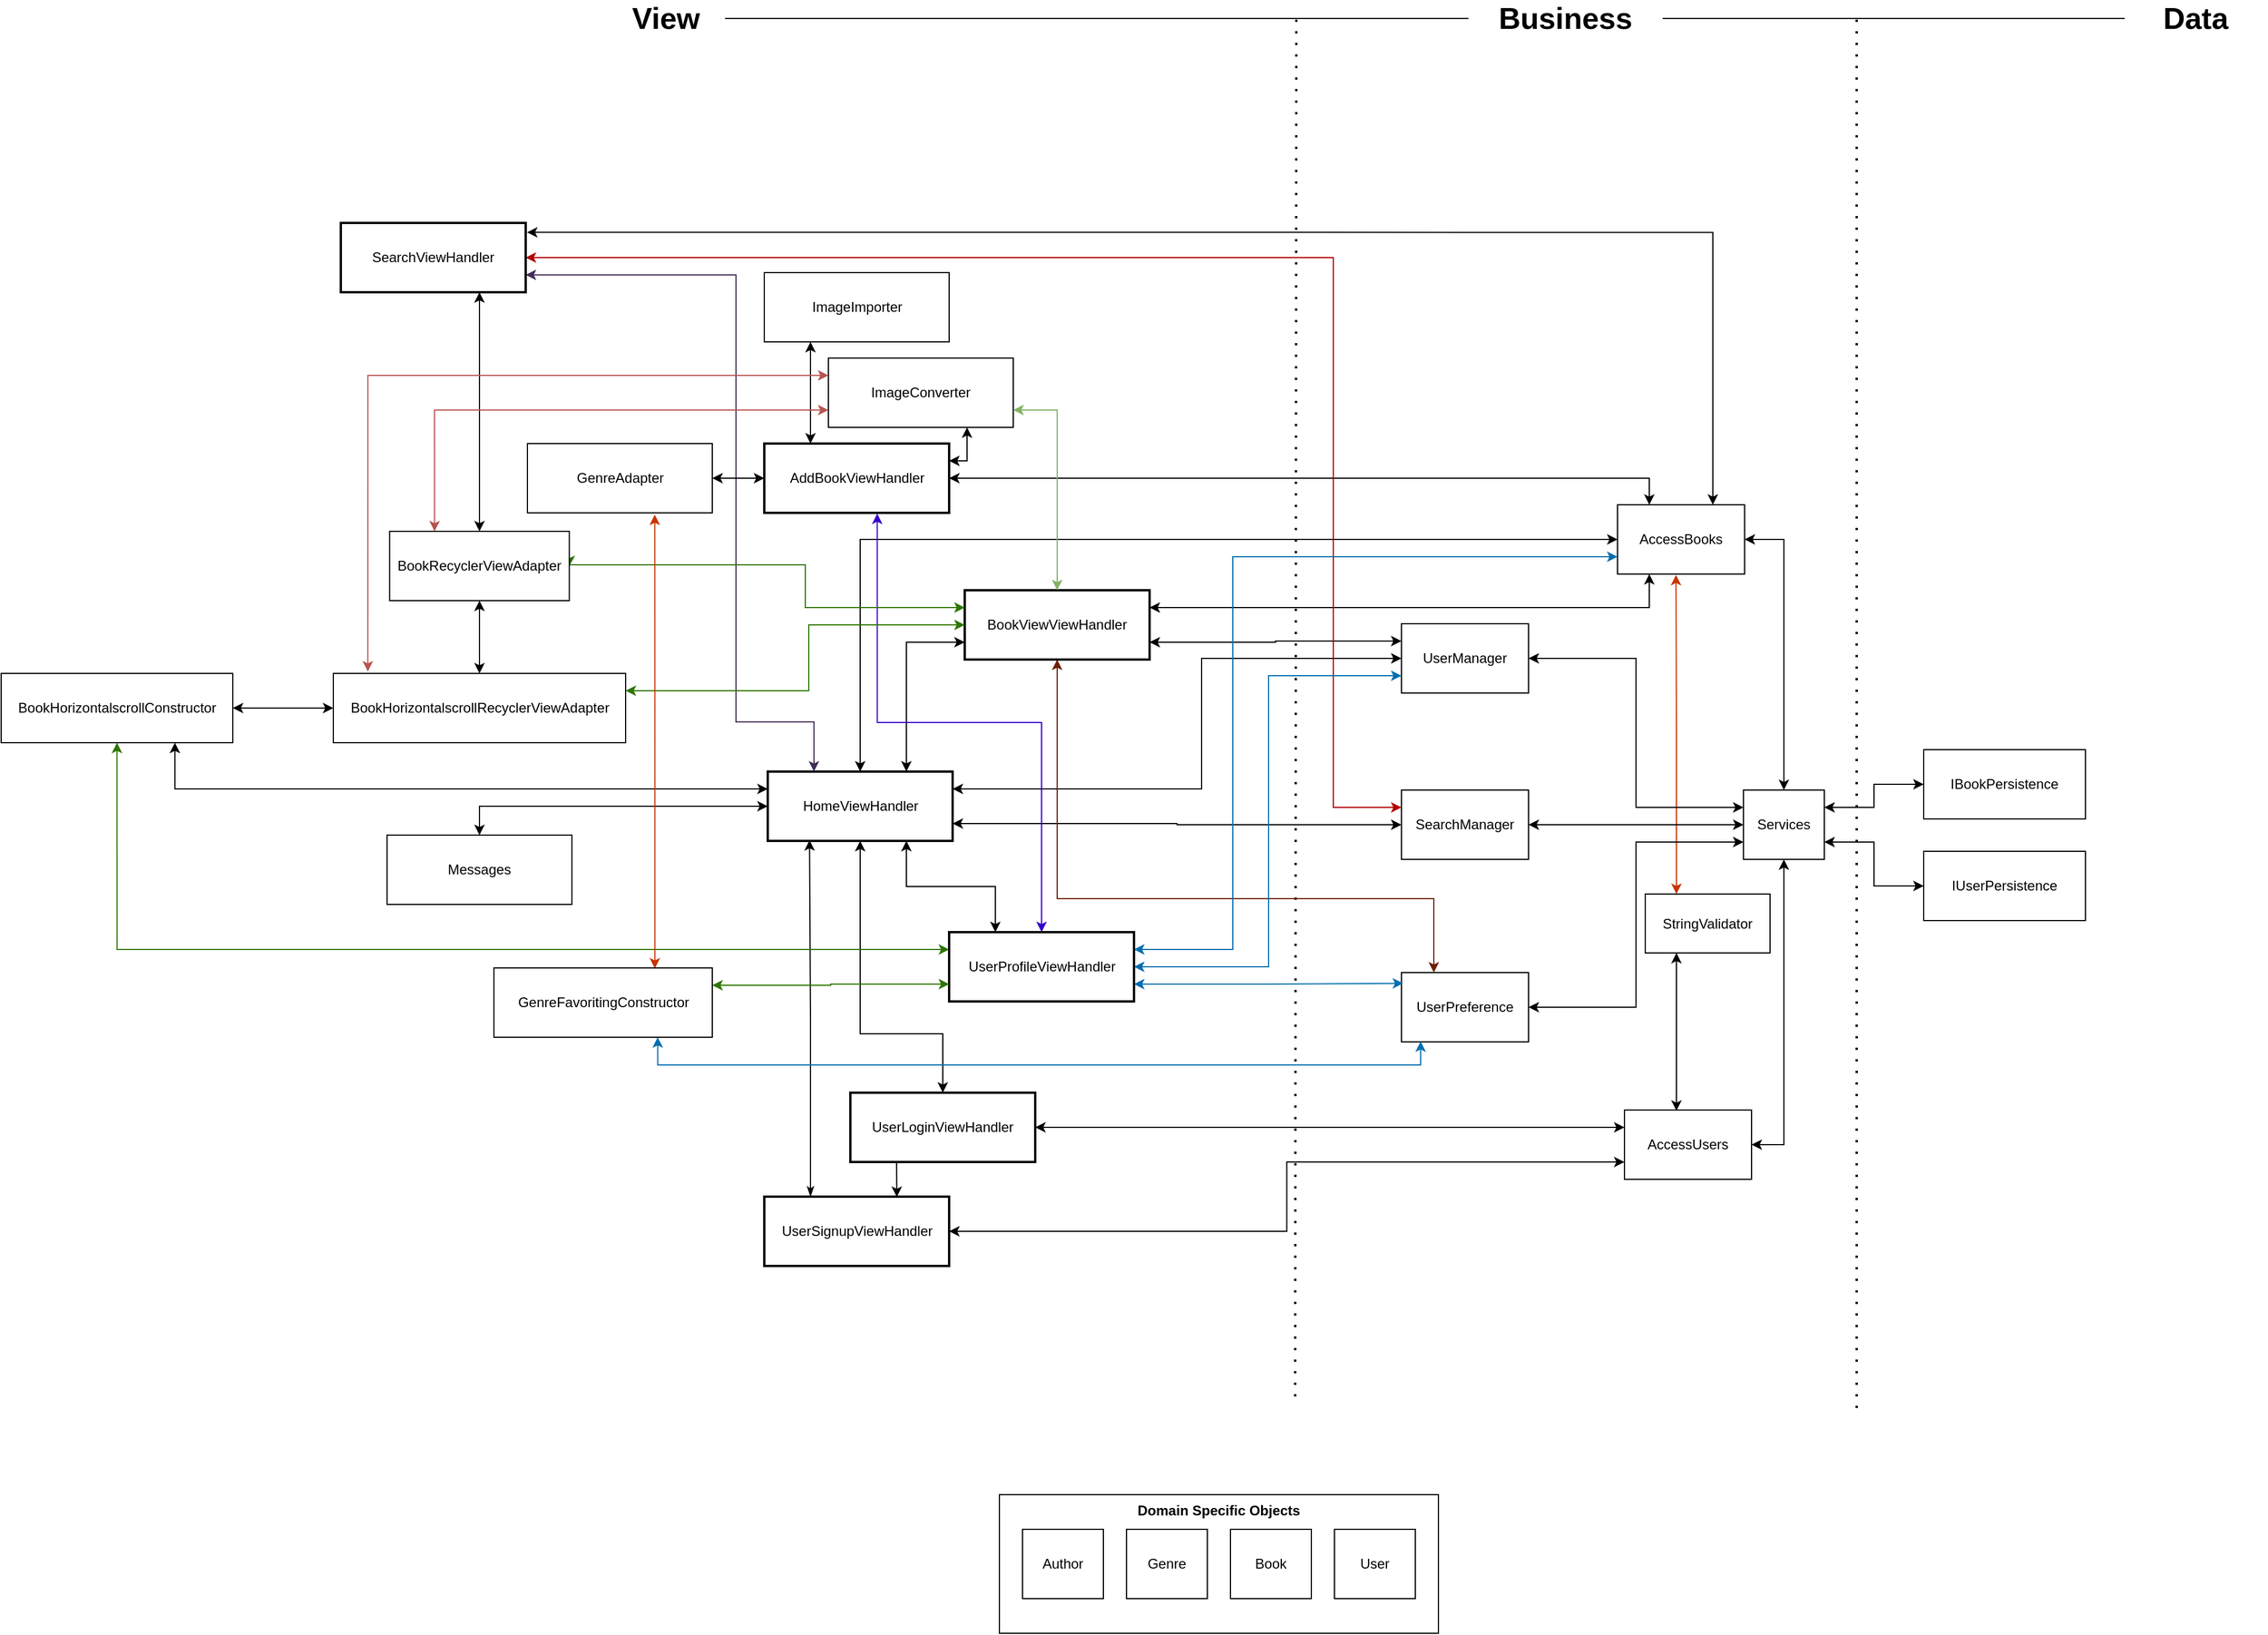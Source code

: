 <mxfile version="21.6.1" type="device">
  <diagram id="MqIDgQ8NCpXh_L1OJI1m" name="Page-1">
    <mxGraphModel dx="2910" dy="2000" grid="0" gridSize="10" guides="1" tooltips="1" connect="1" arrows="1" fold="1" page="1" pageScale="1" pageWidth="3300" pageHeight="4681" background="none" math="0" shadow="0">
      <root>
        <mxCell id="0" />
        <mxCell id="1" parent="0" />
        <mxCell id="lbsOg9TOPEjz5k66pyR5-1" value="" style="endArrow=none;dashed=1;html=1;strokeWidth=2;rounded=0;labelBackgroundColor=none;fontColor=default;dashPattern=1 4;" parent="1" edge="1">
          <mxGeometry width="50" height="50" relative="1" as="geometry">
            <mxPoint x="1192" y="1360" as="sourcePoint" />
            <mxPoint x="1193" y="166" as="targetPoint" />
          </mxGeometry>
        </mxCell>
        <mxCell id="qiq6CrHxDsBAC2VZvAe1-58" style="edgeStyle=orthogonalEdgeStyle;rounded=0;orthogonalLoop=1;jettySize=auto;html=1;exitX=1;exitY=0.25;exitDx=0;exitDy=0;entryX=0;entryY=0.5;entryDx=0;entryDy=0;startArrow=classic;startFill=1;" parent="1" source="JZSk8jQxbUaECGtO6Gmx-1" target="qiq6CrHxDsBAC2VZvAe1-27" edge="1">
          <mxGeometry relative="1" as="geometry">
            <Array as="points">
              <mxPoint x="1111" y="834" />
              <mxPoint x="1111" y="721" />
            </Array>
          </mxGeometry>
        </mxCell>
        <mxCell id="qiq6CrHxDsBAC2VZvAe1-64" style="edgeStyle=orthogonalEdgeStyle;rounded=0;orthogonalLoop=1;jettySize=auto;html=1;exitX=0.5;exitY=0;exitDx=0;exitDy=0;entryX=0;entryY=0.5;entryDx=0;entryDy=0;startArrow=classic;startFill=1;" parent="1" source="JZSk8jQxbUaECGtO6Gmx-1" target="lbsOg9TOPEjz5k66pyR5-4" edge="1">
          <mxGeometry relative="1" as="geometry" />
        </mxCell>
        <mxCell id="qiq6CrHxDsBAC2VZvAe1-69" style="edgeStyle=orthogonalEdgeStyle;rounded=0;orthogonalLoop=1;jettySize=auto;html=1;exitX=0.75;exitY=0;exitDx=0;exitDy=0;entryX=0;entryY=0.75;entryDx=0;entryDy=0;startArrow=classic;startFill=1;" parent="1" source="JZSk8jQxbUaECGtO6Gmx-1" target="lbsOg9TOPEjz5k66pyR5-38" edge="1">
          <mxGeometry relative="1" as="geometry" />
        </mxCell>
        <mxCell id="jj_-XdIDsMKRuKRaVy7d-7" style="edgeStyle=orthogonalEdgeStyle;rounded=0;orthogonalLoop=1;jettySize=auto;html=1;exitX=1;exitY=0.75;exitDx=0;exitDy=0;entryX=0;entryY=0.5;entryDx=0;entryDy=0;startArrow=classic;startFill=1;" parent="1" source="JZSk8jQxbUaECGtO6Gmx-1" target="jj_-XdIDsMKRuKRaVy7d-1" edge="1">
          <mxGeometry relative="1" as="geometry" />
        </mxCell>
        <mxCell id="Imgvfcl8-ob0l2D36YO_-25" style="edgeStyle=orthogonalEdgeStyle;rounded=0;orthogonalLoop=1;jettySize=auto;html=1;exitX=0.75;exitY=1;exitDx=0;exitDy=0;entryX=0.25;entryY=0;entryDx=0;entryDy=0;startArrow=classic;startFill=1;" parent="1" source="JZSk8jQxbUaECGtO6Gmx-1" target="qiq6CrHxDsBAC2VZvAe1-53" edge="1">
          <mxGeometry relative="1" as="geometry" />
        </mxCell>
        <mxCell id="JZSk8jQxbUaECGtO6Gmx-1" value="HomeViewHandler" style="rounded=0;whiteSpace=wrap;html=1;labelBackgroundColor=none;strokeWidth=2;" parent="1" vertex="1">
          <mxGeometry x="735.5" y="819" width="160" height="60" as="geometry" />
        </mxCell>
        <mxCell id="qiq6CrHxDsBAC2VZvAe1-44" style="edgeStyle=orthogonalEdgeStyle;rounded=0;orthogonalLoop=1;jettySize=auto;html=1;exitX=1;exitY=0.5;exitDx=0;exitDy=0;entryX=0;entryY=0.75;entryDx=0;entryDy=0;startArrow=classic;startFill=1;" parent="1" source="JZSk8jQxbUaECGtO6Gmx-2" target="lbsOg9TOPEjz5k66pyR5-3" edge="1">
          <mxGeometry relative="1" as="geometry" />
        </mxCell>
        <mxCell id="Imgvfcl8-ob0l2D36YO_-23" style="edgeStyle=orthogonalEdgeStyle;rounded=0;orthogonalLoop=1;jettySize=auto;html=1;exitX=0.25;exitY=0;exitDx=0;exitDy=0;entryX=0.226;entryY=0.99;entryDx=0;entryDy=0;entryPerimeter=0;startArrow=classicThin;startFill=1;" parent="1" source="JZSk8jQxbUaECGtO6Gmx-2" target="JZSk8jQxbUaECGtO6Gmx-1" edge="1">
          <mxGeometry relative="1" as="geometry" />
        </mxCell>
        <mxCell id="JZSk8jQxbUaECGtO6Gmx-2" value="UserSignupViewHandler" style="rounded=0;whiteSpace=wrap;html=1;labelBackgroundColor=none;strokeWidth=2;" parent="1" vertex="1">
          <mxGeometry x="732.5" y="1187" width="160" height="60" as="geometry" />
        </mxCell>
        <mxCell id="qiq6CrHxDsBAC2VZvAe1-49" style="edgeStyle=orthogonalEdgeStyle;rounded=0;orthogonalLoop=1;jettySize=auto;html=1;exitX=1;exitY=0.5;exitDx=0;exitDy=0;entryX=0;entryY=0.25;entryDx=0;entryDy=0;startArrow=classic;startFill=1;" parent="1" source="JZSk8jQxbUaECGtO6Gmx-3" target="lbsOg9TOPEjz5k66pyR5-3" edge="1">
          <mxGeometry relative="1" as="geometry" />
        </mxCell>
        <mxCell id="Imgvfcl8-ob0l2D36YO_-21" style="edgeStyle=orthogonalEdgeStyle;rounded=0;orthogonalLoop=1;jettySize=auto;html=1;exitX=0.25;exitY=1;exitDx=0;exitDy=0;entryX=0.717;entryY=0.004;entryDx=0;entryDy=0;entryPerimeter=0;" parent="1" source="JZSk8jQxbUaECGtO6Gmx-3" target="JZSk8jQxbUaECGtO6Gmx-2" edge="1">
          <mxGeometry relative="1" as="geometry" />
        </mxCell>
        <mxCell id="JZSk8jQxbUaECGtO6Gmx-3" value="UserLoginViewHandler" style="rounded=0;whiteSpace=wrap;html=1;labelBackgroundColor=none;strokeWidth=2;" parent="1" vertex="1">
          <mxGeometry x="807" y="1097" width="160" height="60" as="geometry" />
        </mxCell>
        <mxCell id="qiq6CrHxDsBAC2VZvAe1-3" style="edgeStyle=orthogonalEdgeStyle;rounded=0;orthogonalLoop=1;jettySize=auto;html=1;exitX=1;exitY=0.25;exitDx=0;exitDy=0;entryX=0;entryY=0.5;entryDx=0;entryDy=0;startArrow=classic;startFill=1;" parent="1" source="lbsOg9TOPEjz5k66pyR5-2" target="hhIshcvXvBTVs5BKzne--1" edge="1">
          <mxGeometry relative="1" as="geometry" />
        </mxCell>
        <mxCell id="qiq6CrHxDsBAC2VZvAe1-5" style="edgeStyle=orthogonalEdgeStyle;rounded=0;orthogonalLoop=1;jettySize=auto;html=1;exitX=1;exitY=0.75;exitDx=0;exitDy=0;entryX=0;entryY=0.5;entryDx=0;entryDy=0;startArrow=classic;startFill=1;" parent="1" source="lbsOg9TOPEjz5k66pyR5-2" target="qiq6CrHxDsBAC2VZvAe1-1" edge="1">
          <mxGeometry relative="1" as="geometry" />
        </mxCell>
        <mxCell id="qiq6CrHxDsBAC2VZvAe1-38" style="edgeStyle=orthogonalEdgeStyle;rounded=0;orthogonalLoop=1;jettySize=auto;html=1;exitX=0.5;exitY=0;exitDx=0;exitDy=0;entryX=1;entryY=0.5;entryDx=0;entryDy=0;startArrow=classic;startFill=1;" parent="1" source="lbsOg9TOPEjz5k66pyR5-2" target="lbsOg9TOPEjz5k66pyR5-4" edge="1">
          <mxGeometry relative="1" as="geometry" />
        </mxCell>
        <mxCell id="lbsOg9TOPEjz5k66pyR5-2" value="Services" style="rounded=0;whiteSpace=wrap;html=1;labelBackgroundColor=none;" parent="1" vertex="1">
          <mxGeometry x="1580" y="835" width="70" height="60" as="geometry" />
        </mxCell>
        <mxCell id="lbsOg9TOPEjz5k66pyR5-35" style="edgeStyle=orthogonalEdgeStyle;rounded=0;orthogonalLoop=1;jettySize=auto;html=1;exitX=1;exitY=0.5;exitDx=0;exitDy=0;entryX=0.5;entryY=1;entryDx=0;entryDy=0;startArrow=classic;startFill=1;labelBackgroundColor=none;fontColor=default;" parent="1" source="lbsOg9TOPEjz5k66pyR5-3" target="lbsOg9TOPEjz5k66pyR5-2" edge="1">
          <mxGeometry relative="1" as="geometry" />
        </mxCell>
        <mxCell id="lbsOg9TOPEjz5k66pyR5-3" value="AccessUsers" style="rounded=0;whiteSpace=wrap;html=1;labelBackgroundColor=none;" parent="1" vertex="1">
          <mxGeometry x="1477" y="1112" width="110" height="60" as="geometry" />
        </mxCell>
        <mxCell id="lbsOg9TOPEjz5k66pyR5-4" value="AccessBooks" style="rounded=0;whiteSpace=wrap;html=1;labelBackgroundColor=none;" parent="1" vertex="1">
          <mxGeometry x="1471" y="588" width="110" height="60" as="geometry" />
        </mxCell>
        <mxCell id="lbsOg9TOPEjz5k66pyR5-5" value="" style="endArrow=none;dashed=1;html=1;strokeWidth=2;rounded=0;labelBackgroundColor=none;fontColor=default;dashPattern=1 4;" parent="1" edge="1">
          <mxGeometry width="50" height="50" relative="1" as="geometry">
            <mxPoint x="1678" y="1370" as="sourcePoint" />
            <mxPoint x="1678" y="164" as="targetPoint" />
          </mxGeometry>
        </mxCell>
        <mxCell id="lbsOg9TOPEjz5k66pyR5-27" value="View" style="text;html=1;strokeColor=none;fillColor=none;align=center;verticalAlign=middle;whiteSpace=wrap;rounded=0;fontStyle=1;labelBackgroundColor=none;fontSize=26;" parent="1" vertex="1">
          <mxGeometry x="595.5" y="152" width="103" height="30" as="geometry" />
        </mxCell>
        <mxCell id="Imgvfcl8-ob0l2D36YO_-30" style="edgeStyle=orthogonalEdgeStyle;rounded=0;orthogonalLoop=1;jettySize=auto;html=1;exitX=0;exitY=0.5;exitDx=0;exitDy=0;entryX=1;entryY=0.5;entryDx=0;entryDy=0;endArrow=none;endFill=0;" parent="1" source="lbsOg9TOPEjz5k66pyR5-28" target="lbsOg9TOPEjz5k66pyR5-27" edge="1">
          <mxGeometry relative="1" as="geometry" />
        </mxCell>
        <mxCell id="Imgvfcl8-ob0l2D36YO_-31" style="edgeStyle=orthogonalEdgeStyle;rounded=0;orthogonalLoop=1;jettySize=auto;html=1;exitX=1;exitY=0.5;exitDx=0;exitDy=0;entryX=0;entryY=0.5;entryDx=0;entryDy=0;endArrow=none;endFill=0;" parent="1" source="lbsOg9TOPEjz5k66pyR5-28" target="lbsOg9TOPEjz5k66pyR5-29" edge="1">
          <mxGeometry relative="1" as="geometry" />
        </mxCell>
        <mxCell id="lbsOg9TOPEjz5k66pyR5-28" value="&lt;div style=&quot;font-size: 26px;&quot;&gt;Business&lt;/div&gt;" style="text;html=1;strokeColor=none;fillColor=none;align=center;verticalAlign=middle;whiteSpace=wrap;rounded=0;fontStyle=1;labelBackgroundColor=none;fontSize=26;" parent="1" vertex="1">
          <mxGeometry x="1342" y="152" width="168" height="30" as="geometry" />
        </mxCell>
        <mxCell id="lbsOg9TOPEjz5k66pyR5-29" value="&lt;div style=&quot;font-size: 26px;&quot;&gt;Data&lt;/div&gt;" style="text;html=1;strokeColor=none;fillColor=none;align=center;verticalAlign=middle;whiteSpace=wrap;rounded=0;fontStyle=1;labelBackgroundColor=none;fontSize=26;" parent="1" vertex="1">
          <mxGeometry x="1910" y="152" width="123" height="30" as="geometry" />
        </mxCell>
        <mxCell id="lbsOg9TOPEjz5k66pyR5-30" value="" style="group;labelBackgroundColor=none;rounded=0;" parent="1" connectable="0" vertex="1">
          <mxGeometry x="936" y="1445" width="380" height="120" as="geometry" />
        </mxCell>
        <mxCell id="lbsOg9TOPEjz5k66pyR5-25" value="&lt;b&gt;Domain Specific Objects&lt;/b&gt;" style="rounded=0;whiteSpace=wrap;html=1;verticalAlign=top;labelBackgroundColor=none;" parent="lbsOg9TOPEjz5k66pyR5-30" vertex="1">
          <mxGeometry width="380" height="120" as="geometry" />
        </mxCell>
        <mxCell id="lbsOg9TOPEjz5k66pyR5-19" value="Author" style="rounded=0;whiteSpace=wrap;html=1;labelBackgroundColor=none;" parent="lbsOg9TOPEjz5k66pyR5-30" vertex="1">
          <mxGeometry x="20" y="30" width="70" height="60" as="geometry" />
        </mxCell>
        <mxCell id="lbsOg9TOPEjz5k66pyR5-20" value="User" style="rounded=0;whiteSpace=wrap;html=1;labelBackgroundColor=none;" parent="lbsOg9TOPEjz5k66pyR5-30" vertex="1">
          <mxGeometry x="290" y="30" width="70" height="60" as="geometry" />
        </mxCell>
        <mxCell id="lbsOg9TOPEjz5k66pyR5-21" value="Book" style="rounded=0;whiteSpace=wrap;html=1;labelBackgroundColor=none;" parent="lbsOg9TOPEjz5k66pyR5-30" vertex="1">
          <mxGeometry x="200" y="30" width="70" height="60" as="geometry" />
        </mxCell>
        <mxCell id="lbsOg9TOPEjz5k66pyR5-22" value="Genre" style="rounded=0;whiteSpace=wrap;html=1;labelBackgroundColor=none;" parent="lbsOg9TOPEjz5k66pyR5-30" vertex="1">
          <mxGeometry x="110" y="30" width="70" height="60" as="geometry" />
        </mxCell>
        <mxCell id="qiq6CrHxDsBAC2VZvAe1-60" style="edgeStyle=orthogonalEdgeStyle;rounded=0;orthogonalLoop=1;jettySize=auto;html=1;exitX=1;exitY=0.25;exitDx=0;exitDy=0;entryX=0.25;entryY=1;entryDx=0;entryDy=0;startArrow=classic;startFill=1;" parent="1" source="lbsOg9TOPEjz5k66pyR5-38" target="lbsOg9TOPEjz5k66pyR5-4" edge="1">
          <mxGeometry relative="1" as="geometry" />
        </mxCell>
        <mxCell id="jj_-XdIDsMKRuKRaVy7d-2" style="edgeStyle=orthogonalEdgeStyle;rounded=0;orthogonalLoop=1;jettySize=auto;html=1;exitX=1;exitY=0.75;exitDx=0;exitDy=0;entryX=0;entryY=0.25;entryDx=0;entryDy=0;startArrow=classic;startFill=1;" parent="1" source="lbsOg9TOPEjz5k66pyR5-38" target="qiq6CrHxDsBAC2VZvAe1-27" edge="1">
          <mxGeometry relative="1" as="geometry" />
        </mxCell>
        <mxCell id="Imgvfcl8-ob0l2D36YO_-16" style="edgeStyle=orthogonalEdgeStyle;rounded=0;orthogonalLoop=1;jettySize=auto;html=1;exitX=0.5;exitY=1;exitDx=0;exitDy=0;startArrow=classic;startFill=1;fillColor=#a0522d;strokeColor=#6D1F00;entryX=0.25;entryY=0;entryDx=0;entryDy=0;" parent="1" source="lbsOg9TOPEjz5k66pyR5-38" target="qiq6CrHxDsBAC2VZvAe1-12" edge="1">
          <mxGeometry relative="1" as="geometry">
            <mxPoint x="1372" y="961" as="targetPoint" />
            <Array as="points">
              <mxPoint x="986" y="929" />
              <mxPoint x="1312" y="929" />
              <mxPoint x="1312" y="993" />
            </Array>
          </mxGeometry>
        </mxCell>
        <mxCell id="lbsOg9TOPEjz5k66pyR5-38" value="&lt;div&gt;BookViewViewHandler&lt;/div&gt;" style="rounded=0;whiteSpace=wrap;html=1;labelBackgroundColor=none;strokeWidth=2;" parent="1" vertex="1">
          <mxGeometry x="906" y="662" width="160" height="60" as="geometry" />
        </mxCell>
        <mxCell id="tTDyOO91odfqqvDkpYd4-8" value="" style="endArrow=classic;startArrow=classic;html=1;rounded=0;entryX=0.5;entryY=1;entryDx=0;entryDy=0;labelBackgroundColor=none;fontColor=default;exitX=0.5;exitY=0;exitDx=0;exitDy=0;edgeStyle=orthogonalEdgeStyle;" parent="1" source="JZSk8jQxbUaECGtO6Gmx-3" target="JZSk8jQxbUaECGtO6Gmx-1" edge="1">
          <mxGeometry width="50" height="50" relative="1" as="geometry">
            <mxPoint x="814.5" y="886" as="sourcePoint" />
            <mxPoint x="864.5" y="836" as="targetPoint" />
            <Array as="points">
              <mxPoint x="887" y="1046" />
              <mxPoint x="816" y="1046" />
            </Array>
          </mxGeometry>
        </mxCell>
        <mxCell id="WUn-hIbL3q6zuQ2q0h_r-3" style="edgeStyle=orthogonalEdgeStyle;rounded=0;orthogonalLoop=1;jettySize=auto;html=1;exitX=0.25;exitY=1;exitDx=0;exitDy=0;entryX=0.409;entryY=0.011;entryDx=0;entryDy=0;entryPerimeter=0;startArrow=classic;startFill=1;" parent="1" source="4mLXpMZkuNNXfdG0PMZd-1" target="lbsOg9TOPEjz5k66pyR5-3" edge="1">
          <mxGeometry relative="1" as="geometry" />
        </mxCell>
        <mxCell id="WUn-hIbL3q6zuQ2q0h_r-4" style="edgeStyle=orthogonalEdgeStyle;rounded=0;orthogonalLoop=1;jettySize=auto;html=1;exitX=0.25;exitY=0;exitDx=0;exitDy=0;entryX=0.46;entryY=1.012;entryDx=0;entryDy=0;entryPerimeter=0;startArrow=classic;startFill=1;fillColor=#fa6800;strokeColor=#C73500;" parent="1" source="4mLXpMZkuNNXfdG0PMZd-1" target="lbsOg9TOPEjz5k66pyR5-4" edge="1">
          <mxGeometry relative="1" as="geometry" />
        </mxCell>
        <mxCell id="4mLXpMZkuNNXfdG0PMZd-1" value="StringValidator" style="rounded=0;whiteSpace=wrap;html=1;" parent="1" vertex="1">
          <mxGeometry x="1495" y="925" width="108" height="51" as="geometry" />
        </mxCell>
        <mxCell id="hhIshcvXvBTVs5BKzne--1" value="IBookPersistence" style="rounded=0;whiteSpace=wrap;html=1;labelBackgroundColor=none;" parent="1" vertex="1">
          <mxGeometry x="1736" y="800" width="140" height="60" as="geometry" />
        </mxCell>
        <mxCell id="qiq6CrHxDsBAC2VZvAe1-1" value="IUserPersistence" style="rounded=0;whiteSpace=wrap;html=1;labelBackgroundColor=none;" parent="1" vertex="1">
          <mxGeometry x="1736" y="888" width="140" height="60" as="geometry" />
        </mxCell>
        <mxCell id="qiq6CrHxDsBAC2VZvAe1-14" style="edgeStyle=orthogonalEdgeStyle;rounded=0;orthogonalLoop=1;jettySize=auto;html=1;exitX=1;exitY=0.5;exitDx=0;exitDy=0;entryX=0;entryY=0.75;entryDx=0;entryDy=0;startArrow=classic;startFill=1;" parent="1" source="qiq6CrHxDsBAC2VZvAe1-12" target="lbsOg9TOPEjz5k66pyR5-2" edge="1">
          <mxGeometry relative="1" as="geometry" />
        </mxCell>
        <mxCell id="qiq6CrHxDsBAC2VZvAe1-12" value="UserPreference" style="rounded=0;whiteSpace=wrap;html=1;labelBackgroundColor=none;" parent="1" vertex="1">
          <mxGeometry x="1284" y="993" width="110" height="60" as="geometry" />
        </mxCell>
        <mxCell id="qiq6CrHxDsBAC2VZvAe1-54" style="edgeStyle=orthogonalEdgeStyle;rounded=0;orthogonalLoop=1;jettySize=auto;html=1;exitX=1;exitY=0.5;exitDx=0;exitDy=0;entryX=0.25;entryY=0;entryDx=0;entryDy=0;startArrow=classic;startFill=1;" parent="1" source="qiq6CrHxDsBAC2VZvAe1-18" target="lbsOg9TOPEjz5k66pyR5-4" edge="1">
          <mxGeometry relative="1" as="geometry" />
        </mxCell>
        <mxCell id="Imgvfcl8-ob0l2D36YO_-26" style="edgeStyle=orthogonalEdgeStyle;rounded=0;orthogonalLoop=1;jettySize=auto;html=1;exitX=0.611;exitY=1.011;exitDx=0;exitDy=0;entryX=0.5;entryY=0;entryDx=0;entryDy=0;fillColor=#6a00ff;strokeColor=#3700CC;startArrow=classic;startFill=1;exitPerimeter=0;" parent="1" source="qiq6CrHxDsBAC2VZvAe1-18" target="qiq6CrHxDsBAC2VZvAe1-53" edge="1">
          <mxGeometry relative="1" as="geometry" />
        </mxCell>
        <mxCell id="qiq6CrHxDsBAC2VZvAe1-18" value="AddBookViewHandler" style="rounded=0;whiteSpace=wrap;html=1;labelBackgroundColor=none;strokeWidth=2;" parent="1" vertex="1">
          <mxGeometry x="732.5" y="535" width="160" height="60" as="geometry" />
        </mxCell>
        <mxCell id="jj_-XdIDsMKRuKRaVy7d-8" style="edgeStyle=orthogonalEdgeStyle;rounded=0;orthogonalLoop=1;jettySize=auto;html=1;exitX=1.007;exitY=0.136;exitDx=0;exitDy=0;entryX=0.75;entryY=0;entryDx=0;entryDy=0;startArrow=classic;startFill=1;exitPerimeter=0;" parent="1" source="qiq6CrHxDsBAC2VZvAe1-23" target="lbsOg9TOPEjz5k66pyR5-4" edge="1">
          <mxGeometry relative="1" as="geometry" />
        </mxCell>
        <mxCell id="jj_-XdIDsMKRuKRaVy7d-28" style="edgeStyle=orthogonalEdgeStyle;rounded=0;orthogonalLoop=1;jettySize=auto;html=1;exitX=0.75;exitY=1;exitDx=0;exitDy=0;entryX=0.5;entryY=0;entryDx=0;entryDy=0;startArrow=classic;startFill=1;" parent="1" source="qiq6CrHxDsBAC2VZvAe1-23" target="jj_-XdIDsMKRuKRaVy7d-15" edge="1">
          <mxGeometry relative="1" as="geometry" />
        </mxCell>
        <mxCell id="Imgvfcl8-ob0l2D36YO_-18" style="edgeStyle=orthogonalEdgeStyle;rounded=0;orthogonalLoop=1;jettySize=auto;html=1;exitX=1;exitY=0.5;exitDx=0;exitDy=0;fillColor=#e51400;strokeColor=#B20000;startArrow=classic;startFill=1;entryX=0;entryY=0.25;entryDx=0;entryDy=0;" parent="1" source="qiq6CrHxDsBAC2VZvAe1-23" target="jj_-XdIDsMKRuKRaVy7d-1" edge="1">
          <mxGeometry relative="1" as="geometry">
            <mxPoint x="1336" y="800" as="targetPoint" />
            <Array as="points">
              <mxPoint x="1225" y="374" />
              <mxPoint x="1225" y="850" />
            </Array>
          </mxGeometry>
        </mxCell>
        <mxCell id="Imgvfcl8-ob0l2D36YO_-24" style="edgeStyle=orthogonalEdgeStyle;rounded=0;orthogonalLoop=1;jettySize=auto;html=1;exitX=1;exitY=0.75;exitDx=0;exitDy=0;entryX=0.25;entryY=0;entryDx=0;entryDy=0;fillColor=#76608a;strokeColor=#432D57;startArrow=classic;startFill=1;" parent="1" source="qiq6CrHxDsBAC2VZvAe1-23" target="JZSk8jQxbUaECGtO6Gmx-1" edge="1">
          <mxGeometry relative="1" as="geometry">
            <Array as="points">
              <mxPoint x="708" y="389" />
              <mxPoint x="708" y="776" />
              <mxPoint x="776" y="776" />
            </Array>
          </mxGeometry>
        </mxCell>
        <mxCell id="qiq6CrHxDsBAC2VZvAe1-23" value="SearchViewHandler" style="rounded=0;whiteSpace=wrap;html=1;labelBackgroundColor=none;strokeWidth=2;" parent="1" vertex="1">
          <mxGeometry x="366" y="344" width="160" height="60" as="geometry" />
        </mxCell>
        <mxCell id="qiq6CrHxDsBAC2VZvAe1-37" style="edgeStyle=orthogonalEdgeStyle;rounded=0;orthogonalLoop=1;jettySize=auto;html=1;exitX=1;exitY=0.5;exitDx=0;exitDy=0;entryX=0;entryY=0.25;entryDx=0;entryDy=0;startArrow=classic;startFill=1;" parent="1" source="qiq6CrHxDsBAC2VZvAe1-27" target="lbsOg9TOPEjz5k66pyR5-2" edge="1">
          <mxGeometry relative="1" as="geometry" />
        </mxCell>
        <mxCell id="qiq6CrHxDsBAC2VZvAe1-27" value="UserManager" style="rounded=0;whiteSpace=wrap;html=1;labelBackgroundColor=none;" parent="1" vertex="1">
          <mxGeometry x="1284" y="691" width="110" height="60" as="geometry" />
        </mxCell>
        <mxCell id="jj_-XdIDsMKRuKRaVy7d-31" style="edgeStyle=orthogonalEdgeStyle;rounded=0;orthogonalLoop=1;jettySize=auto;html=1;exitX=1;exitY=0.25;exitDx=0;exitDy=0;entryX=0;entryY=0.75;entryDx=0;entryDy=0;fillColor=#1ba1e2;strokeColor=#006EAF;startArrow=classic;startFill=1;" parent="1" source="qiq6CrHxDsBAC2VZvAe1-53" target="lbsOg9TOPEjz5k66pyR5-4" edge="1">
          <mxGeometry relative="1" as="geometry">
            <Array as="points">
              <mxPoint x="1138" y="973" />
              <mxPoint x="1138" y="633" />
            </Array>
          </mxGeometry>
        </mxCell>
        <mxCell id="jj_-XdIDsMKRuKRaVy7d-33" style="edgeStyle=orthogonalEdgeStyle;rounded=0;orthogonalLoop=1;jettySize=auto;html=1;exitX=1;exitY=0.5;exitDx=0;exitDy=0;entryX=0;entryY=0.75;entryDx=0;entryDy=0;fillColor=#1ba1e2;strokeColor=#006EAF;startArrow=classic;startFill=1;" parent="1" source="qiq6CrHxDsBAC2VZvAe1-53" target="qiq6CrHxDsBAC2VZvAe1-27" edge="1">
          <mxGeometry relative="1" as="geometry">
            <Array as="points">
              <mxPoint x="1169" y="988" />
              <mxPoint x="1169" y="736" />
            </Array>
          </mxGeometry>
        </mxCell>
        <mxCell id="jj_-XdIDsMKRuKRaVy7d-34" style="edgeStyle=orthogonalEdgeStyle;rounded=0;orthogonalLoop=1;jettySize=auto;html=1;exitX=1;exitY=0.75;exitDx=0;exitDy=0;entryX=0.013;entryY=0.155;entryDx=0;entryDy=0;fillColor=#1ba1e2;strokeColor=#006EAF;startArrow=classic;startFill=1;entryPerimeter=0;" parent="1" source="qiq6CrHxDsBAC2VZvAe1-53" target="qiq6CrHxDsBAC2VZvAe1-12" edge="1">
          <mxGeometry relative="1" as="geometry" />
        </mxCell>
        <mxCell id="jj_-XdIDsMKRuKRaVy7d-38" style="edgeStyle=orthogonalEdgeStyle;rounded=0;orthogonalLoop=1;jettySize=auto;html=1;exitX=0;exitY=0.25;exitDx=0;exitDy=0;entryX=0.5;entryY=1;entryDx=0;entryDy=0;startArrow=classic;startFill=1;fillColor=#60a917;strokeColor=#2D7600;" parent="1" source="qiq6CrHxDsBAC2VZvAe1-53" target="jj_-XdIDsMKRuKRaVy7d-9" edge="1">
          <mxGeometry relative="1" as="geometry" />
        </mxCell>
        <mxCell id="qiq6CrHxDsBAC2VZvAe1-53" value="&lt;div&gt;UserProfileViewHandler&lt;/div&gt;" style="rounded=0;whiteSpace=wrap;html=1;labelBackgroundColor=none;strokeWidth=2;" parent="1" vertex="1">
          <mxGeometry x="892.5" y="958" width="160" height="60" as="geometry" />
        </mxCell>
        <mxCell id="jj_-XdIDsMKRuKRaVy7d-3" style="edgeStyle=orthogonalEdgeStyle;rounded=0;orthogonalLoop=1;jettySize=auto;html=1;exitX=1;exitY=0.5;exitDx=0;exitDy=0;entryX=0;entryY=0.5;entryDx=0;entryDy=0;startArrow=classic;startFill=1;" parent="1" source="jj_-XdIDsMKRuKRaVy7d-1" target="lbsOg9TOPEjz5k66pyR5-2" edge="1">
          <mxGeometry relative="1" as="geometry" />
        </mxCell>
        <mxCell id="jj_-XdIDsMKRuKRaVy7d-1" value="SearchManager" style="rounded=0;whiteSpace=wrap;html=1;labelBackgroundColor=none;" parent="1" vertex="1">
          <mxGeometry x="1284" y="835" width="110" height="60" as="geometry" />
        </mxCell>
        <mxCell id="jj_-XdIDsMKRuKRaVy7d-24" style="edgeStyle=orthogonalEdgeStyle;rounded=0;orthogonalLoop=1;jettySize=auto;html=1;exitX=1;exitY=0.5;exitDx=0;exitDy=0;entryX=0;entryY=0.5;entryDx=0;entryDy=0;startArrow=classic;startFill=1;" parent="1" source="jj_-XdIDsMKRuKRaVy7d-9" target="jj_-XdIDsMKRuKRaVy7d-14" edge="1">
          <mxGeometry relative="1" as="geometry" />
        </mxCell>
        <mxCell id="jj_-XdIDsMKRuKRaVy7d-25" style="edgeStyle=orthogonalEdgeStyle;rounded=0;orthogonalLoop=1;jettySize=auto;html=1;exitX=0.75;exitY=1;exitDx=0;exitDy=0;entryX=0;entryY=0.25;entryDx=0;entryDy=0;startArrow=classic;startFill=1;" parent="1" source="jj_-XdIDsMKRuKRaVy7d-9" target="JZSk8jQxbUaECGtO6Gmx-1" edge="1">
          <mxGeometry relative="1" as="geometry" />
        </mxCell>
        <mxCell id="jj_-XdIDsMKRuKRaVy7d-9" value="BookHorizontalscrollConstructor" style="rounded=0;whiteSpace=wrap;html=1;labelBackgroundColor=none;" parent="1" vertex="1">
          <mxGeometry x="72" y="734" width="200.5" height="60" as="geometry" />
        </mxCell>
        <mxCell id="Imgvfcl8-ob0l2D36YO_-10" style="edgeStyle=orthogonalEdgeStyle;rounded=0;orthogonalLoop=1;jettySize=auto;html=1;exitX=0.25;exitY=1;exitDx=0;exitDy=0;entryX=0.25;entryY=0;entryDx=0;entryDy=0;startArrow=classic;startFill=1;" parent="1" source="jj_-XdIDsMKRuKRaVy7d-11" target="qiq6CrHxDsBAC2VZvAe1-18" edge="1">
          <mxGeometry relative="1" as="geometry" />
        </mxCell>
        <mxCell id="jj_-XdIDsMKRuKRaVy7d-11" value="&lt;div&gt;ImageImporter&lt;/div&gt;" style="rounded=0;whiteSpace=wrap;html=1;labelBackgroundColor=none;" parent="1" vertex="1">
          <mxGeometry x="732.5" y="387" width="160" height="60" as="geometry" />
        </mxCell>
        <mxCell id="jj_-XdIDsMKRuKRaVy7d-27" style="edgeStyle=orthogonalEdgeStyle;rounded=0;orthogonalLoop=1;jettySize=auto;html=1;exitX=0.5;exitY=0;exitDx=0;exitDy=0;entryX=0;entryY=0.5;entryDx=0;entryDy=0;startArrow=classic;startFill=1;" parent="1" source="jj_-XdIDsMKRuKRaVy7d-12" target="JZSk8jQxbUaECGtO6Gmx-1" edge="1">
          <mxGeometry relative="1" as="geometry" />
        </mxCell>
        <mxCell id="jj_-XdIDsMKRuKRaVy7d-12" value="&lt;div&gt;Messages&lt;/div&gt;" style="rounded=0;whiteSpace=wrap;html=1;labelBackgroundColor=none;" parent="1" vertex="1">
          <mxGeometry x="406" y="874" width="160" height="60" as="geometry" />
        </mxCell>
        <mxCell id="Imgvfcl8-ob0l2D36YO_-4" style="edgeStyle=orthogonalEdgeStyle;rounded=0;orthogonalLoop=1;jettySize=auto;html=1;exitX=1;exitY=0.5;exitDx=0;exitDy=0;entryX=0;entryY=0.5;entryDx=0;entryDy=0;startArrow=classic;startFill=1;" parent="1" source="jj_-XdIDsMKRuKRaVy7d-13" target="qiq6CrHxDsBAC2VZvAe1-18" edge="1">
          <mxGeometry relative="1" as="geometry" />
        </mxCell>
        <mxCell id="jj_-XdIDsMKRuKRaVy7d-13" value="&lt;div&gt;GenreAdapter&lt;/div&gt;" style="rounded=0;whiteSpace=wrap;html=1;labelBackgroundColor=none;" parent="1" vertex="1">
          <mxGeometry x="527.5" y="535" width="160" height="60" as="geometry" />
        </mxCell>
        <mxCell id="jj_-XdIDsMKRuKRaVy7d-18" style="edgeStyle=orthogonalEdgeStyle;rounded=0;orthogonalLoop=1;jettySize=auto;html=1;exitX=1;exitY=0.25;exitDx=0;exitDy=0;entryX=0;entryY=0.5;entryDx=0;entryDy=0;startArrow=classic;startFill=1;fillColor=#60a917;strokeColor=#2D7600;" parent="1" source="jj_-XdIDsMKRuKRaVy7d-14" target="lbsOg9TOPEjz5k66pyR5-38" edge="1">
          <mxGeometry relative="1" as="geometry">
            <Array as="points">
              <mxPoint x="771" y="749" />
              <mxPoint x="771" y="692" />
            </Array>
          </mxGeometry>
        </mxCell>
        <mxCell id="jj_-XdIDsMKRuKRaVy7d-21" style="edgeStyle=orthogonalEdgeStyle;rounded=0;orthogonalLoop=1;jettySize=auto;html=1;exitX=0.5;exitY=0;exitDx=0;exitDy=0;entryX=0.5;entryY=1;entryDx=0;entryDy=0;startArrow=classic;startFill=1;" parent="1" source="jj_-XdIDsMKRuKRaVy7d-14" target="jj_-XdIDsMKRuKRaVy7d-15" edge="1">
          <mxGeometry relative="1" as="geometry" />
        </mxCell>
        <mxCell id="jj_-XdIDsMKRuKRaVy7d-14" value="BookHorizontalscrollRecyclerViewAdapter" style="rounded=0;whiteSpace=wrap;html=1;labelBackgroundColor=none;" parent="1" vertex="1">
          <mxGeometry x="359.5" y="734" width="253" height="60" as="geometry" />
        </mxCell>
        <mxCell id="jj_-XdIDsMKRuKRaVy7d-19" style="edgeStyle=orthogonalEdgeStyle;rounded=0;orthogonalLoop=1;jettySize=auto;html=1;exitX=1;exitY=0.5;exitDx=0;exitDy=0;entryX=0;entryY=0.25;entryDx=0;entryDy=0;startArrow=classic;startFill=1;fillColor=#60a917;strokeColor=#2D7600;" parent="1" source="jj_-XdIDsMKRuKRaVy7d-15" target="lbsOg9TOPEjz5k66pyR5-38" edge="1">
          <mxGeometry relative="1" as="geometry">
            <mxPoint x="784.846" y="639.923" as="targetPoint" />
            <Array as="points">
              <mxPoint x="768" y="640" />
              <mxPoint x="768" y="677" />
            </Array>
          </mxGeometry>
        </mxCell>
        <mxCell id="jj_-XdIDsMKRuKRaVy7d-15" value="&lt;div&gt;BookRecyclerViewAdapter&lt;/div&gt;" style="rounded=0;whiteSpace=wrap;html=1;labelBackgroundColor=none;" parent="1" vertex="1">
          <mxGeometry x="408.25" y="611" width="155.5" height="60" as="geometry" />
        </mxCell>
        <mxCell id="jj_-XdIDsMKRuKRaVy7d-39" style="edgeStyle=orthogonalEdgeStyle;rounded=0;orthogonalLoop=1;jettySize=auto;html=1;exitX=1;exitY=0.25;exitDx=0;exitDy=0;entryX=0;entryY=0.75;entryDx=0;entryDy=0;startArrow=classic;startFill=1;fillColor=#60a917;strokeColor=#2D7600;" parent="1" source="jj_-XdIDsMKRuKRaVy7d-36" target="qiq6CrHxDsBAC2VZvAe1-53" edge="1">
          <mxGeometry relative="1" as="geometry" />
        </mxCell>
        <mxCell id="jj_-XdIDsMKRuKRaVy7d-42" style="edgeStyle=orthogonalEdgeStyle;rounded=0;orthogonalLoop=1;jettySize=auto;html=1;exitX=0.75;exitY=1;exitDx=0;exitDy=0;entryX=0.151;entryY=0.993;entryDx=0;entryDy=0;fillColor=#1ba1e2;strokeColor=#006EAF;startArrow=classic;startFill=1;entryPerimeter=0;" parent="1" source="jj_-XdIDsMKRuKRaVy7d-36" target="qiq6CrHxDsBAC2VZvAe1-12" edge="1">
          <mxGeometry relative="1" as="geometry" />
        </mxCell>
        <mxCell id="jj_-XdIDsMKRuKRaVy7d-43" style="edgeStyle=orthogonalEdgeStyle;rounded=0;orthogonalLoop=1;jettySize=auto;html=1;exitX=0.737;exitY=0.008;exitDx=0;exitDy=0;entryX=0.689;entryY=1.026;entryDx=0;entryDy=0;exitPerimeter=0;startArrow=classic;startFill=1;fillColor=#fa6800;strokeColor=#C73500;entryPerimeter=0;" parent="1" source="jj_-XdIDsMKRuKRaVy7d-36" target="jj_-XdIDsMKRuKRaVy7d-13" edge="1">
          <mxGeometry relative="1" as="geometry" />
        </mxCell>
        <mxCell id="jj_-XdIDsMKRuKRaVy7d-36" value="GenreFavoritingConstructor" style="rounded=0;whiteSpace=wrap;html=1;labelBackgroundColor=none;" parent="1" vertex="1">
          <mxGeometry x="498.5" y="989" width="189" height="60" as="geometry" />
        </mxCell>
        <mxCell id="Imgvfcl8-ob0l2D36YO_-7" style="edgeStyle=orthogonalEdgeStyle;rounded=0;orthogonalLoop=1;jettySize=auto;html=1;exitX=1;exitY=0.75;exitDx=0;exitDy=0;entryX=0.5;entryY=0;entryDx=0;entryDy=0;startArrow=classic;startFill=1;fillColor=#d5e8d4;strokeColor=#82b366;" parent="1" source="Imgvfcl8-ob0l2D36YO_-1" target="lbsOg9TOPEjz5k66pyR5-38" edge="1">
          <mxGeometry relative="1" as="geometry" />
        </mxCell>
        <mxCell id="Imgvfcl8-ob0l2D36YO_-11" style="edgeStyle=orthogonalEdgeStyle;rounded=0;orthogonalLoop=1;jettySize=auto;html=1;exitX=1;exitY=0.25;exitDx=0;exitDy=0;entryX=0.75;entryY=1;entryDx=0;entryDy=0;startArrow=classic;startFill=1;" parent="1" source="qiq6CrHxDsBAC2VZvAe1-18" target="Imgvfcl8-ob0l2D36YO_-1" edge="1">
          <mxGeometry relative="1" as="geometry" />
        </mxCell>
        <mxCell id="Imgvfcl8-ob0l2D36YO_-12" style="edgeStyle=orthogonalEdgeStyle;rounded=0;orthogonalLoop=1;jettySize=auto;html=1;exitX=0;exitY=0.25;exitDx=0;exitDy=0;entryX=0.118;entryY=-0.028;entryDx=0;entryDy=0;entryPerimeter=0;fillColor=#f8cecc;strokeColor=#b85450;startArrow=classic;startFill=1;" parent="1" source="Imgvfcl8-ob0l2D36YO_-1" target="jj_-XdIDsMKRuKRaVy7d-14" edge="1">
          <mxGeometry relative="1" as="geometry" />
        </mxCell>
        <mxCell id="Imgvfcl8-ob0l2D36YO_-13" style="edgeStyle=orthogonalEdgeStyle;rounded=0;orthogonalLoop=1;jettySize=auto;html=1;exitX=0;exitY=0.75;exitDx=0;exitDy=0;entryX=0.25;entryY=0;entryDx=0;entryDy=0;fillColor=#f8cecc;strokeColor=#b85450;startArrow=classic;startFill=1;" parent="1" source="Imgvfcl8-ob0l2D36YO_-1" target="jj_-XdIDsMKRuKRaVy7d-15" edge="1">
          <mxGeometry relative="1" as="geometry" />
        </mxCell>
        <mxCell id="Imgvfcl8-ob0l2D36YO_-1" value="&lt;div&gt;ImageConverter&lt;/div&gt;" style="rounded=0;whiteSpace=wrap;html=1;labelBackgroundColor=none;" parent="1" vertex="1">
          <mxGeometry x="788" y="461" width="160" height="60" as="geometry" />
        </mxCell>
      </root>
    </mxGraphModel>
  </diagram>
</mxfile>
